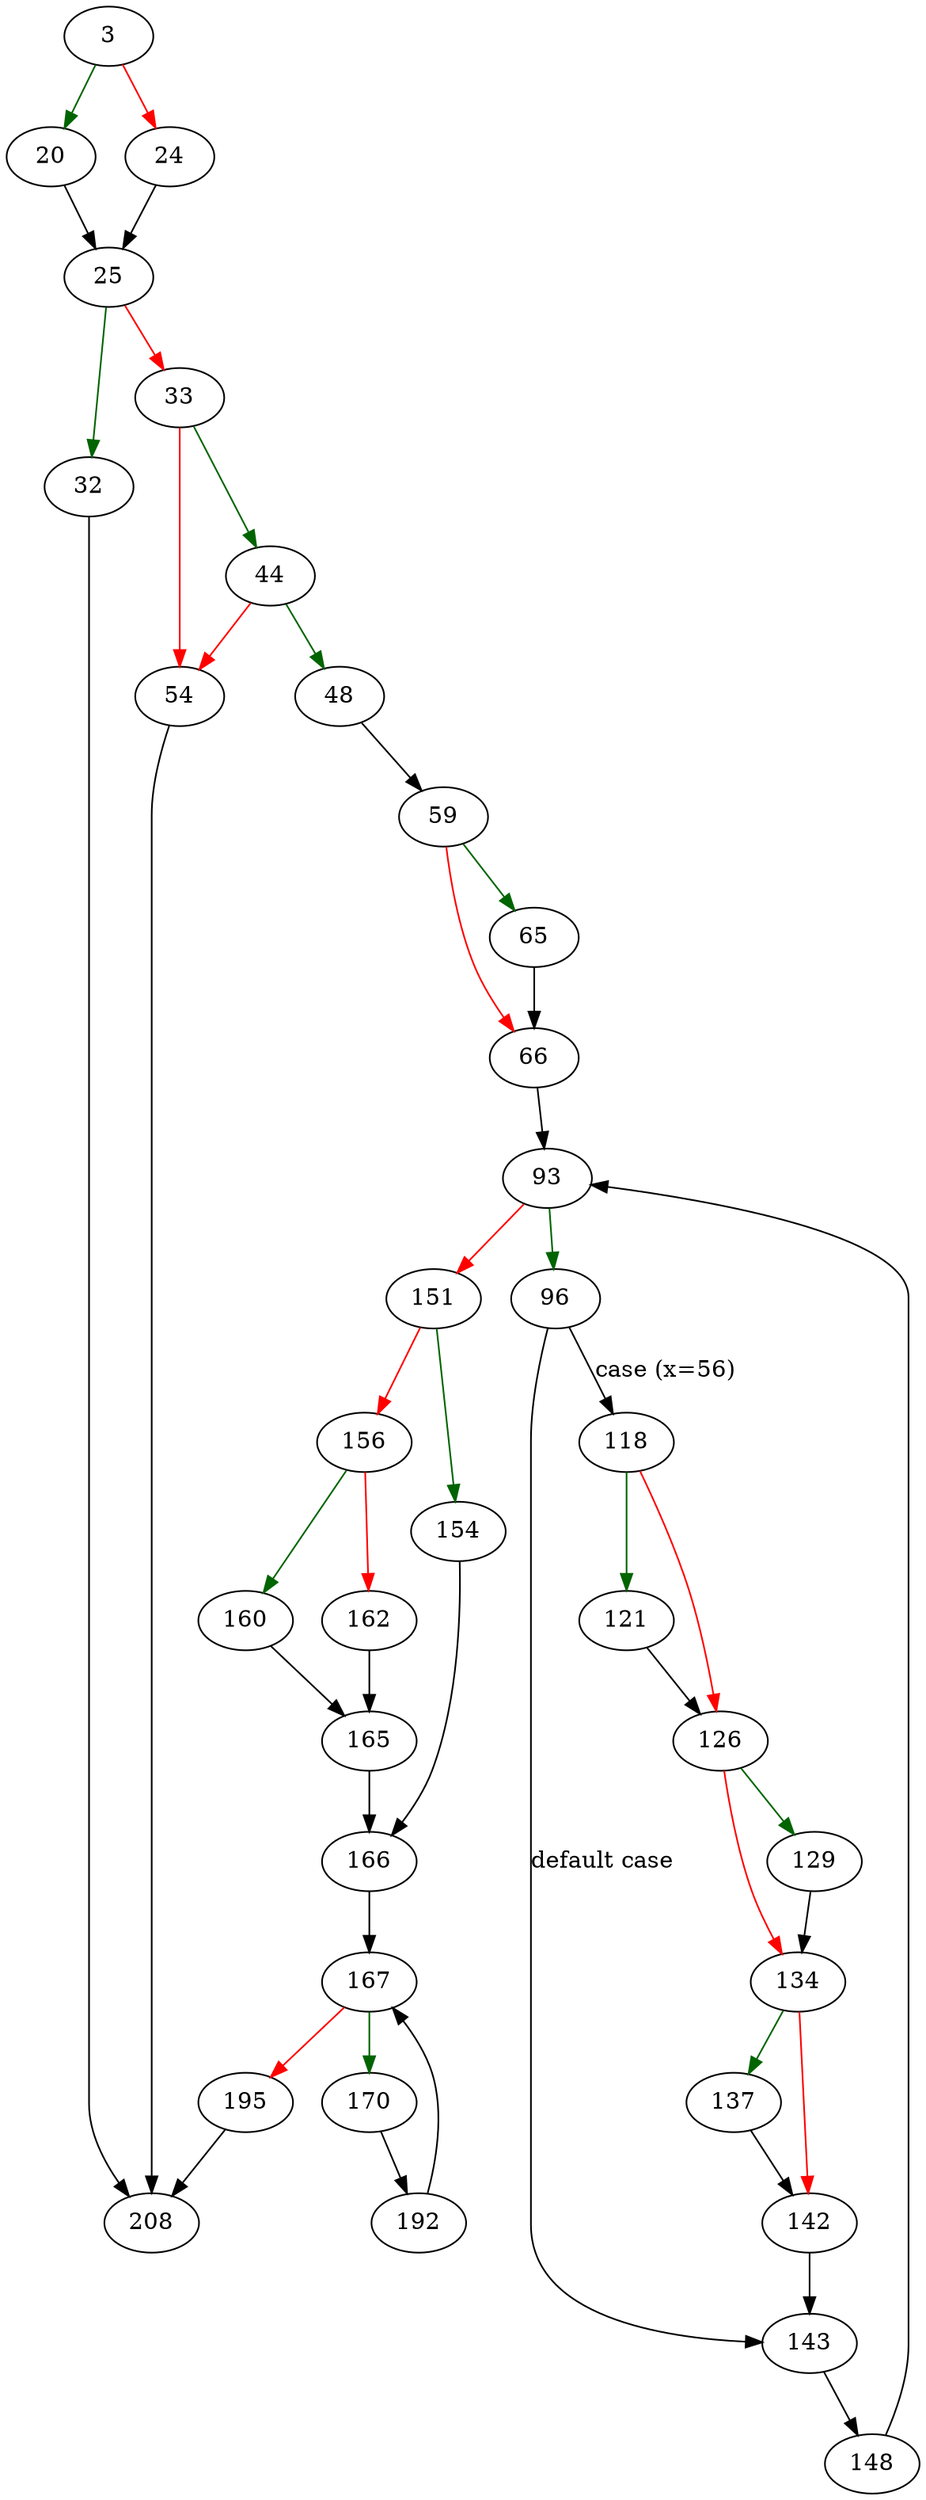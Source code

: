 strict digraph "shell_dbinfo_command" {
	// Node definitions.
	3 [entry=true];
	20;
	24;
	25;
	32;
	33;
	208;
	44;
	54;
	48;
	59;
	65;
	66;
	93;
	96;
	151;
	118;
	143;
	121;
	126;
	129;
	134;
	137;
	142;
	148;
	154;
	156;
	166;
	160;
	162;
	165;
	167;
	170;
	195;
	192;

	// Edge definitions.
	3 -> 20 [
		color=darkgreen
		cond=true
	];
	3 -> 24 [
		color=red
		cond=false
	];
	20 -> 25;
	24 -> 25;
	25 -> 32 [
		color=darkgreen
		cond=true
	];
	25 -> 33 [
		color=red
		cond=false
	];
	32 -> 208;
	33 -> 44 [
		color=darkgreen
		cond=true
	];
	33 -> 54 [
		color=red
		cond=false
	];
	44 -> 54 [
		color=red
		cond=false
	];
	44 -> 48 [
		color=darkgreen
		cond=true
	];
	54 -> 208;
	48 -> 59;
	59 -> 65 [
		color=darkgreen
		cond=true
	];
	59 -> 66 [
		color=red
		cond=false
	];
	65 -> 66;
	66 -> 93;
	93 -> 96 [
		color=darkgreen
		cond=true
	];
	93 -> 151 [
		color=red
		cond=false
	];
	96 -> 118 [
		cond="case (x=56)"
		label="case (x=56)"
	];
	96 -> 143 [
		cond="default case"
		label="default case"
	];
	151 -> 154 [
		color=darkgreen
		cond=true
	];
	151 -> 156 [
		color=red
		cond=false
	];
	118 -> 121 [
		color=darkgreen
		cond=true
	];
	118 -> 126 [
		color=red
		cond=false
	];
	143 -> 148;
	121 -> 126;
	126 -> 129 [
		color=darkgreen
		cond=true
	];
	126 -> 134 [
		color=red
		cond=false
	];
	129 -> 134;
	134 -> 137 [
		color=darkgreen
		cond=true
	];
	134 -> 142 [
		color=red
		cond=false
	];
	137 -> 142;
	142 -> 143;
	148 -> 93;
	154 -> 166;
	156 -> 160 [
		color=darkgreen
		cond=true
	];
	156 -> 162 [
		color=red
		cond=false
	];
	166 -> 167;
	160 -> 165;
	162 -> 165;
	165 -> 166;
	167 -> 170 [
		color=darkgreen
		cond=true
	];
	167 -> 195 [
		color=red
		cond=false
	];
	170 -> 192;
	195 -> 208;
	192 -> 167;
}
